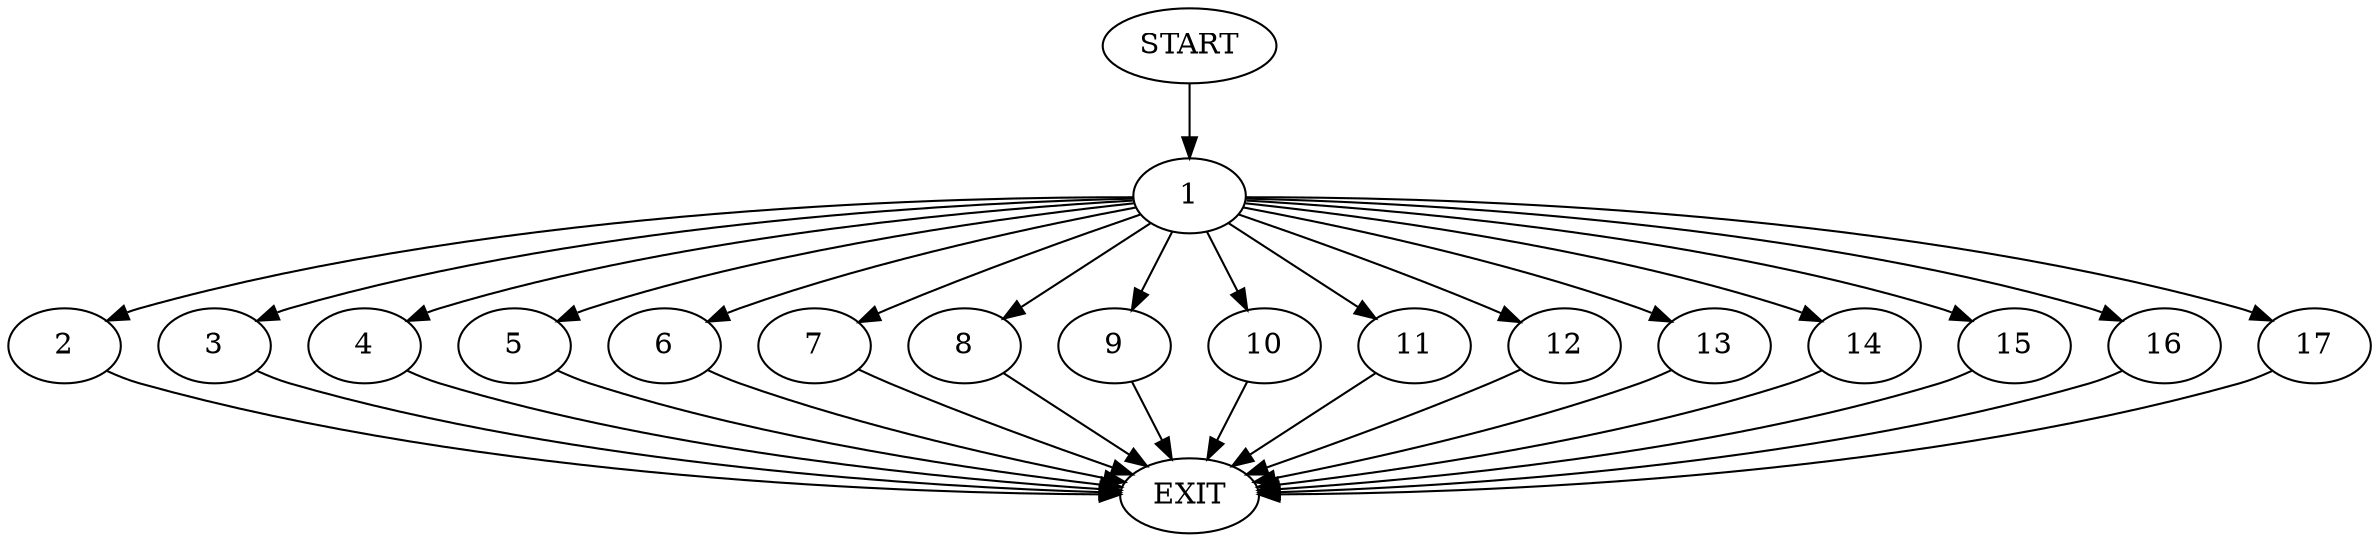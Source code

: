 digraph {
0 [label="START"]
18 [label="EXIT"]
0 -> 1
1 -> 2
1 -> 3
1 -> 4
1 -> 5
1 -> 6
1 -> 7
1 -> 8
1 -> 9
1 -> 10
1 -> 11
1 -> 12
1 -> 13
1 -> 14
1 -> 15
1 -> 16
1 -> 17
3 -> 18
12 -> 18
11 -> 18
17 -> 18
14 -> 18
4 -> 18
9 -> 18
16 -> 18
6 -> 18
2 -> 18
8 -> 18
10 -> 18
15 -> 18
5 -> 18
13 -> 18
7 -> 18
}
